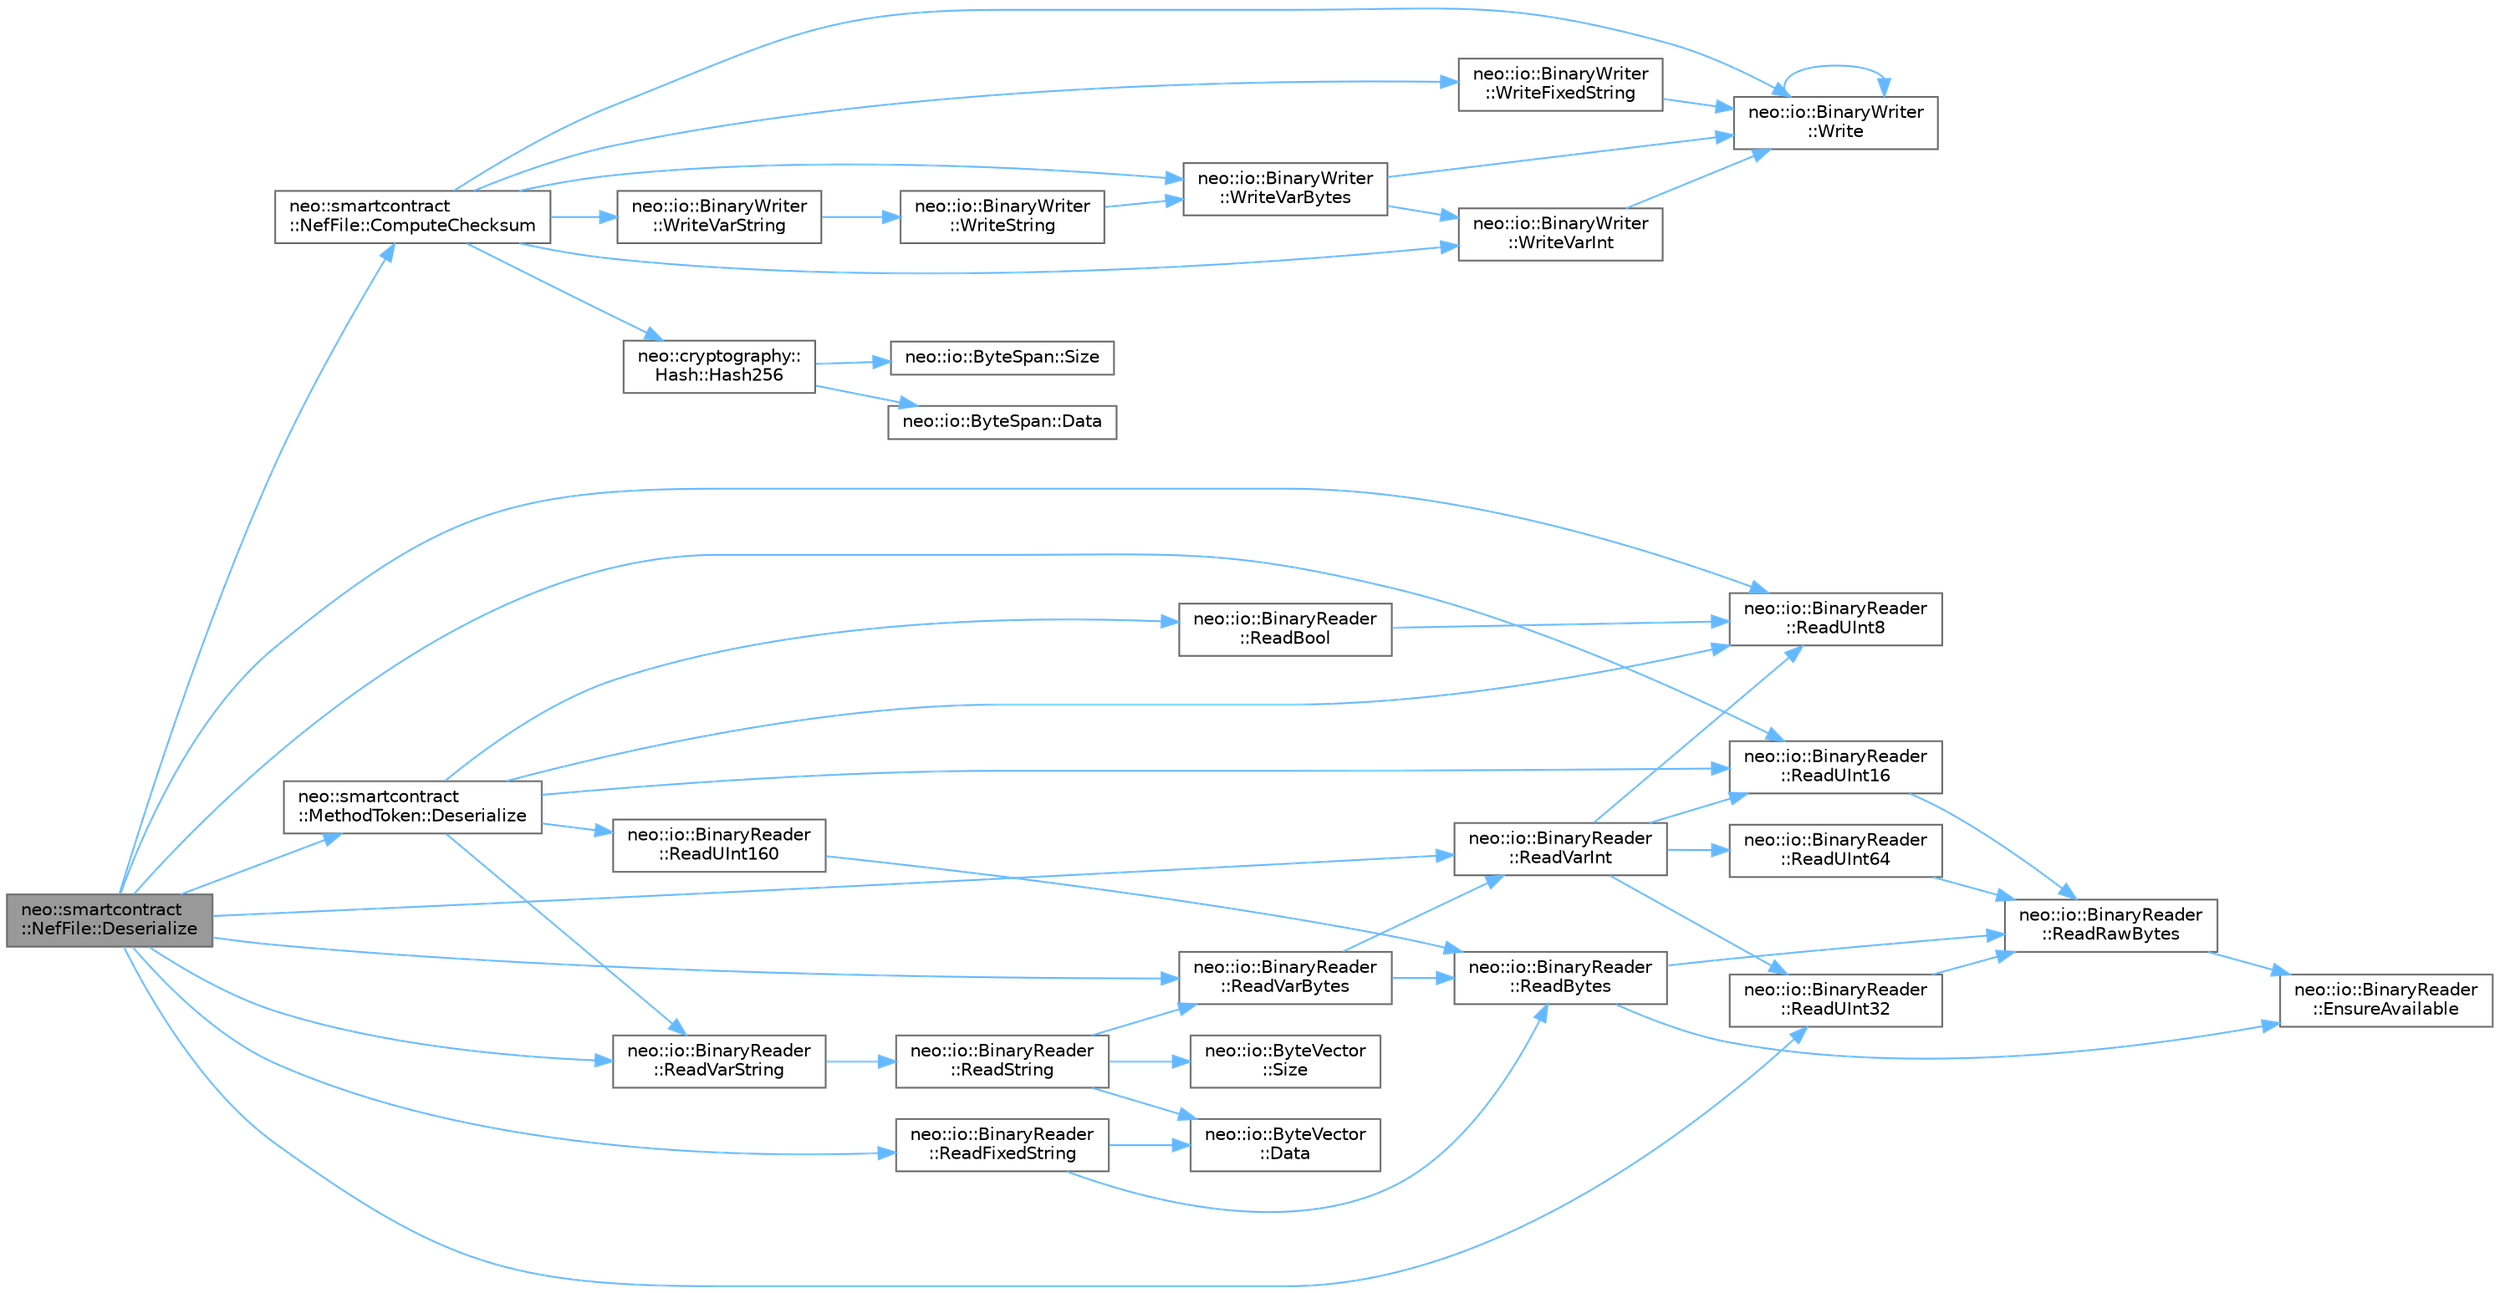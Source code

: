 digraph "neo::smartcontract::NefFile::Deserialize"
{
 // LATEX_PDF_SIZE
  bgcolor="transparent";
  edge [fontname=Helvetica,fontsize=10,labelfontname=Helvetica,labelfontsize=10];
  node [fontname=Helvetica,fontsize=10,shape=box,height=0.2,width=0.4];
  rankdir="LR";
  Node1 [id="Node000001",label="neo::smartcontract\l::NefFile::Deserialize",height=0.2,width=0.4,color="gray40", fillcolor="grey60", style="filled", fontcolor="black",tooltip="Deserializes the NefFile from a binary reader."];
  Node1 -> Node2 [id="edge50_Node000001_Node000002",color="steelblue1",style="solid",tooltip=" "];
  Node2 [id="Node000002",label="neo::smartcontract\l::NefFile::ComputeChecksum",height=0.2,width=0.4,color="grey40", fillcolor="white", style="filled",URL="$classneo_1_1smartcontract_1_1_nef_file.html#a10520263c9bf54b9f3006e8e9d306f6f",tooltip="Computes the checksum for this NefFile."];
  Node2 -> Node3 [id="edge51_Node000002_Node000003",color="steelblue1",style="solid",tooltip=" "];
  Node3 [id="Node000003",label="neo::cryptography::\lHash::Hash256",height=0.2,width=0.4,color="grey40", fillcolor="white", style="filled",URL="$classneo_1_1cryptography_1_1_hash.html#a1f27587bba8d21efdec839f2679e1a90",tooltip="Computes Hash256 (double SHA256)."];
  Node3 -> Node4 [id="edge52_Node000003_Node000004",color="steelblue1",style="solid",tooltip=" "];
  Node4 [id="Node000004",label="neo::io::ByteSpan::Data",height=0.2,width=0.4,color="grey40", fillcolor="white", style="filled",URL="$classneo_1_1io_1_1_byte_span.html#a0285a19eb5cd212ecd1079e0bc5e494c",tooltip="Gets a pointer to the data."];
  Node3 -> Node5 [id="edge53_Node000003_Node000005",color="steelblue1",style="solid",tooltip=" "];
  Node5 [id="Node000005",label="neo::io::ByteSpan::Size",height=0.2,width=0.4,color="grey40", fillcolor="white", style="filled",URL="$classneo_1_1io_1_1_byte_span.html#a4a869430800a37dcbeefac6f36468fcb",tooltip="Gets the size of the ByteSpan."];
  Node2 -> Node6 [id="edge54_Node000002_Node000006",color="steelblue1",style="solid",tooltip=" "];
  Node6 [id="Node000006",label="neo::io::BinaryWriter\l::Write",height=0.2,width=0.4,color="grey40", fillcolor="white", style="filled",URL="$classneo_1_1io_1_1_binary_writer.html#ac50767ade20a9099ba7e6b6ed684ef45",tooltip="Writes a boolean value to the stream."];
  Node6 -> Node6 [id="edge55_Node000006_Node000006",color="steelblue1",style="solid",tooltip=" "];
  Node2 -> Node7 [id="edge56_Node000002_Node000007",color="steelblue1",style="solid",tooltip=" "];
  Node7 [id="Node000007",label="neo::io::BinaryWriter\l::WriteFixedString",height=0.2,width=0.4,color="grey40", fillcolor="white", style="filled",URL="$classneo_1_1io_1_1_binary_writer.html#a8ffc538930d56767da3a504b0613b121",tooltip="Writes a fixed-length string to the stream."];
  Node7 -> Node6 [id="edge57_Node000007_Node000006",color="steelblue1",style="solid",tooltip=" "];
  Node2 -> Node8 [id="edge58_Node000002_Node000008",color="steelblue1",style="solid",tooltip=" "];
  Node8 [id="Node000008",label="neo::io::BinaryWriter\l::WriteVarBytes",height=0.2,width=0.4,color="grey40", fillcolor="white", style="filled",URL="$classneo_1_1io_1_1_binary_writer.html#ace5e14a07bea5e53bc025433e531853d",tooltip="Writes a variable-length byte array to the stream."];
  Node8 -> Node6 [id="edge59_Node000008_Node000006",color="steelblue1",style="solid",tooltip=" "];
  Node8 -> Node9 [id="edge60_Node000008_Node000009",color="steelblue1",style="solid",tooltip=" "];
  Node9 [id="Node000009",label="neo::io::BinaryWriter\l::WriteVarInt",height=0.2,width=0.4,color="grey40", fillcolor="white", style="filled",URL="$classneo_1_1io_1_1_binary_writer.html#a39fc5781e0d7a018ac8a1d86fea0cd4e",tooltip="Writes a variable-length integer to the stream."];
  Node9 -> Node6 [id="edge61_Node000009_Node000006",color="steelblue1",style="solid",tooltip=" "];
  Node2 -> Node9 [id="edge62_Node000002_Node000009",color="steelblue1",style="solid",tooltip=" "];
  Node2 -> Node10 [id="edge63_Node000002_Node000010",color="steelblue1",style="solid",tooltip=" "];
  Node10 [id="Node000010",label="neo::io::BinaryWriter\l::WriteVarString",height=0.2,width=0.4,color="grey40", fillcolor="white", style="filled",URL="$classneo_1_1io_1_1_binary_writer.html#adf19ab19fb99eee8a37ffa5a3739bc85",tooltip="Writes a variable-length string to the stream."];
  Node10 -> Node11 [id="edge64_Node000010_Node000011",color="steelblue1",style="solid",tooltip=" "];
  Node11 [id="Node000011",label="neo::io::BinaryWriter\l::WriteString",height=0.2,width=0.4,color="grey40", fillcolor="white", style="filled",URL="$classneo_1_1io_1_1_binary_writer.html#a1c0c000281b23e2e904a89a070758ba3",tooltip="Writes a string to the stream."];
  Node11 -> Node8 [id="edge65_Node000011_Node000008",color="steelblue1",style="solid",tooltip=" "];
  Node1 -> Node12 [id="edge66_Node000001_Node000012",color="steelblue1",style="solid",tooltip=" "];
  Node12 [id="Node000012",label="neo::smartcontract\l::MethodToken::Deserialize",height=0.2,width=0.4,color="grey40", fillcolor="white", style="filled",URL="$classneo_1_1smartcontract_1_1_method_token.html#a62984ec81e8d8852a0bfc4c5250977ca",tooltip="Deserializes the MethodToken from a binary reader."];
  Node12 -> Node13 [id="edge67_Node000012_Node000013",color="steelblue1",style="solid",tooltip=" "];
  Node13 [id="Node000013",label="neo::io::BinaryReader\l::ReadBool",height=0.2,width=0.4,color="grey40", fillcolor="white", style="filled",URL="$classneo_1_1io_1_1_binary_reader.html#a94aba9dfe2eb624fd626466227ccf3a8",tooltip="Reads a boolean value from the stream."];
  Node13 -> Node14 [id="edge68_Node000013_Node000014",color="steelblue1",style="solid",tooltip=" "];
  Node14 [id="Node000014",label="neo::io::BinaryReader\l::ReadUInt8",height=0.2,width=0.4,color="grey40", fillcolor="white", style="filled",URL="$classneo_1_1io_1_1_binary_reader.html#a3b93ff9ad86d70fb5091267936092a59",tooltip="Reads an 8-bit unsigned integer from the stream."];
  Node12 -> Node15 [id="edge69_Node000012_Node000015",color="steelblue1",style="solid",tooltip=" "];
  Node15 [id="Node000015",label="neo::io::BinaryReader\l::ReadUInt16",height=0.2,width=0.4,color="grey40", fillcolor="white", style="filled",URL="$classneo_1_1io_1_1_binary_reader.html#a52c58b790f36327c1c7a11d0f3cfb5c2",tooltip="Reads a 16-bit unsigned integer from the stream."];
  Node15 -> Node16 [id="edge70_Node000015_Node000016",color="steelblue1",style="solid",tooltip=" "];
  Node16 [id="Node000016",label="neo::io::BinaryReader\l::ReadRawBytes",height=0.2,width=0.4,color="grey40", fillcolor="white", style="filled",URL="$classneo_1_1io_1_1_binary_reader.html#a890faf334a0500b4474a6b2f91e63e51",tooltip="Helper method to read raw bytes from either stream or memory."];
  Node16 -> Node17 [id="edge71_Node000016_Node000017",color="steelblue1",style="solid",tooltip=" "];
  Node17 [id="Node000017",label="neo::io::BinaryReader\l::EnsureAvailable",height=0.2,width=0.4,color="grey40", fillcolor="white", style="filled",URL="$classneo_1_1io_1_1_binary_reader.html#a2bfd19e979fbdb9b340cc8dd78a9ca72",tooltip="Checks if enough bytes are available to read."];
  Node12 -> Node18 [id="edge72_Node000012_Node000018",color="steelblue1",style="solid",tooltip=" "];
  Node18 [id="Node000018",label="neo::io::BinaryReader\l::ReadUInt160",height=0.2,width=0.4,color="grey40", fillcolor="white", style="filled",URL="$classneo_1_1io_1_1_binary_reader.html#a6f810794f8eb71c787d4741836d3a206",tooltip="Reads a UInt160 from the stream."];
  Node18 -> Node19 [id="edge73_Node000018_Node000019",color="steelblue1",style="solid",tooltip=" "];
  Node19 [id="Node000019",label="neo::io::BinaryReader\l::ReadBytes",height=0.2,width=0.4,color="grey40", fillcolor="white", style="filled",URL="$classneo_1_1io_1_1_binary_reader.html#aaa4a5f7dcf558723668d35b0b31f93f1",tooltip="Reads a byte array from the stream."];
  Node19 -> Node17 [id="edge74_Node000019_Node000017",color="steelblue1",style="solid",tooltip=" "];
  Node19 -> Node16 [id="edge75_Node000019_Node000016",color="steelblue1",style="solid",tooltip=" "];
  Node12 -> Node14 [id="edge76_Node000012_Node000014",color="steelblue1",style="solid",tooltip=" "];
  Node12 -> Node20 [id="edge77_Node000012_Node000020",color="steelblue1",style="solid",tooltip=" "];
  Node20 [id="Node000020",label="neo::io::BinaryReader\l::ReadVarString",height=0.2,width=0.4,color="grey40", fillcolor="white", style="filled",URL="$classneo_1_1io_1_1_binary_reader.html#a4c1e4e8b4f6ff955d9f0c047ae6d7e88",tooltip="Reads a variable-length string from the stream."];
  Node20 -> Node21 [id="edge78_Node000020_Node000021",color="steelblue1",style="solid",tooltip=" "];
  Node21 [id="Node000021",label="neo::io::BinaryReader\l::ReadString",height=0.2,width=0.4,color="grey40", fillcolor="white", style="filled",URL="$classneo_1_1io_1_1_binary_reader.html#ac449aaf281ee47088613fbf4b02b0ac8",tooltip="Reads a string from the stream."];
  Node21 -> Node22 [id="edge79_Node000021_Node000022",color="steelblue1",style="solid",tooltip=" "];
  Node22 [id="Node000022",label="neo::io::ByteVector\l::Data",height=0.2,width=0.4,color="grey40", fillcolor="white", style="filled",URL="$classneo_1_1io_1_1_byte_vector.html#a971af50d2778c4435c924cf4b839e8a1",tooltip="Gets a pointer to the data."];
  Node21 -> Node23 [id="edge80_Node000021_Node000023",color="steelblue1",style="solid",tooltip=" "];
  Node23 [id="Node000023",label="neo::io::BinaryReader\l::ReadVarBytes",height=0.2,width=0.4,color="grey40", fillcolor="white", style="filled",URL="$classneo_1_1io_1_1_binary_reader.html#a62705ff1d1117525166b6d22c68935d4",tooltip="Reads a variable-length byte array from the stream."];
  Node23 -> Node19 [id="edge81_Node000023_Node000019",color="steelblue1",style="solid",tooltip=" "];
  Node23 -> Node24 [id="edge82_Node000023_Node000024",color="steelblue1",style="solid",tooltip=" "];
  Node24 [id="Node000024",label="neo::io::BinaryReader\l::ReadVarInt",height=0.2,width=0.4,color="grey40", fillcolor="white", style="filled",URL="$classneo_1_1io_1_1_binary_reader.html#af83b01f86939c82755926ff3bac86458",tooltip="Reads a variable-length integer from the stream."];
  Node24 -> Node15 [id="edge83_Node000024_Node000015",color="steelblue1",style="solid",tooltip=" "];
  Node24 -> Node25 [id="edge84_Node000024_Node000025",color="steelblue1",style="solid",tooltip=" "];
  Node25 [id="Node000025",label="neo::io::BinaryReader\l::ReadUInt32",height=0.2,width=0.4,color="grey40", fillcolor="white", style="filled",URL="$classneo_1_1io_1_1_binary_reader.html#adc2c9cfae535b86f63855d77cdb2662b",tooltip="Reads a 32-bit unsigned integer from the stream."];
  Node25 -> Node16 [id="edge85_Node000025_Node000016",color="steelblue1",style="solid",tooltip=" "];
  Node24 -> Node26 [id="edge86_Node000024_Node000026",color="steelblue1",style="solid",tooltip=" "];
  Node26 [id="Node000026",label="neo::io::BinaryReader\l::ReadUInt64",height=0.2,width=0.4,color="grey40", fillcolor="white", style="filled",URL="$classneo_1_1io_1_1_binary_reader.html#add3fc78c751d4893aaf0193e0a357dbd",tooltip="Reads a 64-bit unsigned integer from the stream."];
  Node26 -> Node16 [id="edge87_Node000026_Node000016",color="steelblue1",style="solid",tooltip=" "];
  Node24 -> Node14 [id="edge88_Node000024_Node000014",color="steelblue1",style="solid",tooltip=" "];
  Node21 -> Node27 [id="edge89_Node000021_Node000027",color="steelblue1",style="solid",tooltip=" "];
  Node27 [id="Node000027",label="neo::io::ByteVector\l::Size",height=0.2,width=0.4,color="grey40", fillcolor="white", style="filled",URL="$classneo_1_1io_1_1_byte_vector.html#ac0d1a1751d25fde82c44ba55d9d68e24",tooltip="Gets the size of the ByteVector."];
  Node1 -> Node28 [id="edge90_Node000001_Node000028",color="steelblue1",style="solid",tooltip=" "];
  Node28 [id="Node000028",label="neo::io::BinaryReader\l::ReadFixedString",height=0.2,width=0.4,color="grey40", fillcolor="white", style="filled",URL="$classneo_1_1io_1_1_binary_reader.html#ad67e876889da3577d104846b9ed608db",tooltip="Reads a fixed-length string from the stream."];
  Node28 -> Node22 [id="edge91_Node000028_Node000022",color="steelblue1",style="solid",tooltip=" "];
  Node28 -> Node19 [id="edge92_Node000028_Node000019",color="steelblue1",style="solid",tooltip=" "];
  Node1 -> Node15 [id="edge93_Node000001_Node000015",color="steelblue1",style="solid",tooltip=" "];
  Node1 -> Node25 [id="edge94_Node000001_Node000025",color="steelblue1",style="solid",tooltip=" "];
  Node1 -> Node14 [id="edge95_Node000001_Node000014",color="steelblue1",style="solid",tooltip=" "];
  Node1 -> Node23 [id="edge96_Node000001_Node000023",color="steelblue1",style="solid",tooltip=" "];
  Node1 -> Node24 [id="edge97_Node000001_Node000024",color="steelblue1",style="solid",tooltip=" "];
  Node1 -> Node20 [id="edge98_Node000001_Node000020",color="steelblue1",style="solid",tooltip=" "];
}
